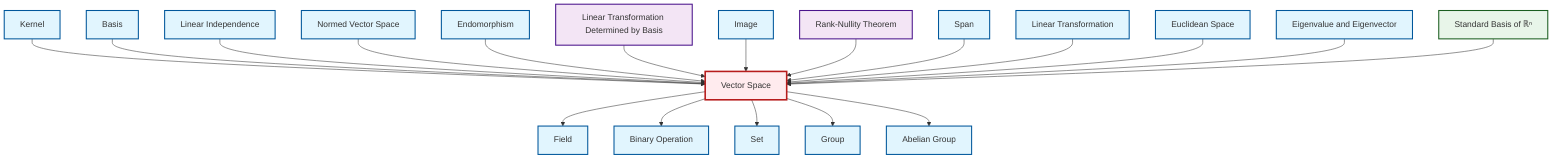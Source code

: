 graph TD
    classDef definition fill:#e1f5fe,stroke:#01579b,stroke-width:2px
    classDef theorem fill:#f3e5f5,stroke:#4a148c,stroke-width:2px
    classDef axiom fill:#fff3e0,stroke:#e65100,stroke-width:2px
    classDef example fill:#e8f5e9,stroke:#1b5e20,stroke-width:2px
    classDef current fill:#ffebee,stroke:#b71c1c,stroke-width:3px
    def-image["Image"]:::definition
    def-linear-independence["Linear Independence"]:::definition
    def-linear-transformation["Linear Transformation"]:::definition
    def-field["Field"]:::definition
    def-eigenvalue-eigenvector["Eigenvalue and Eigenvector"]:::definition
    thm-linear-transformation-basis["Linear Transformation Determined by Basis"]:::theorem
    thm-rank-nullity["Rank-Nullity Theorem"]:::theorem
    def-abelian-group["Abelian Group"]:::definition
    def-endomorphism["Endomorphism"]:::definition
    def-group["Group"]:::definition
    def-span["Span"]:::definition
    def-set["Set"]:::definition
    ex-standard-basis-rn["Standard Basis of ℝⁿ"]:::example
    def-basis["Basis"]:::definition
    def-binary-operation["Binary Operation"]:::definition
    def-kernel["Kernel"]:::definition
    def-euclidean-space["Euclidean Space"]:::definition
    def-normed-vector-space["Normed Vector Space"]:::definition
    def-vector-space["Vector Space"]:::definition
    def-kernel --> def-vector-space
    def-basis --> def-vector-space
    def-linear-independence --> def-vector-space
    def-vector-space --> def-field
    def-vector-space --> def-binary-operation
    def-vector-space --> def-set
    def-normed-vector-space --> def-vector-space
    def-vector-space --> def-group
    def-endomorphism --> def-vector-space
    thm-linear-transformation-basis --> def-vector-space
    def-image --> def-vector-space
    thm-rank-nullity --> def-vector-space
    def-span --> def-vector-space
    def-linear-transformation --> def-vector-space
    def-euclidean-space --> def-vector-space
    def-vector-space --> def-abelian-group
    def-eigenvalue-eigenvector --> def-vector-space
    ex-standard-basis-rn --> def-vector-space
    class def-vector-space current